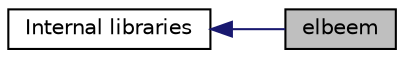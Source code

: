 digraph structs
{
  edge [fontname="Helvetica",fontsize="10",labelfontname="Helvetica",labelfontsize="10"];
  node [fontname="Helvetica",fontsize="10",shape=record];
  rankdir=LR;
  Node0 [label="elbeem",height=0.2,width=0.4,color="black", fillcolor="grey75", style="filled" fontcolor="black"];
  Node1 [label="Internal libraries",height=0.2,width=0.4,color="black", fillcolor="white", style="filled",URL="$d0/dfe/group__intern.html"];
  Node1->Node0 [shape=plaintext, color="midnightblue", dir="back", style="solid"];
}
